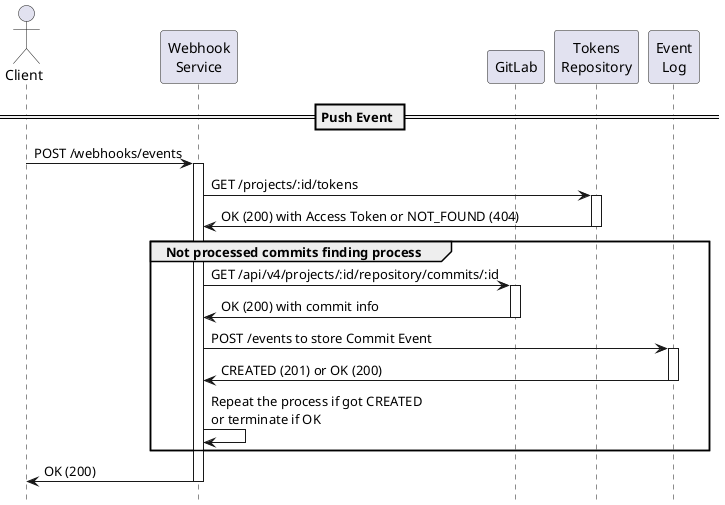     @startuml
    hide footbox
    skinparam shadowing false

    actor Client
    participant "Webhook\nService" as Webhook
    participant GitLab
    participant "Tokens\nRepository" as Tokens
    participant "Event\nLog" as Log

    == Push Event ==
    Client->Webhook: POST /webhooks/events
    activate Webhook
    Webhook->Tokens: GET /projects/:id/tokens
    activate Tokens
    Tokens->Webhook: OK (200) with Access Token or NOT_FOUND (404)
    deactivate Tokens
    group Not processed commits finding process
    Webhook->GitLab: GET /api/v4/projects/:id/repository/commits/:id
    activate GitLab
    GitLab->Webhook: OK (200) with commit info
    deactivate GitLab
    Webhook->Log: POST /events to store Commit Event
    activate Log
    Log->Webhook: CREATED (201) or OK (200)
    deactivate Log
    Webhook->Webhook: Repeat the process if got CREATED\nor terminate if OK
    end
    Webhook->Client: OK (200)
    deactivate Webhook

    @enduml

